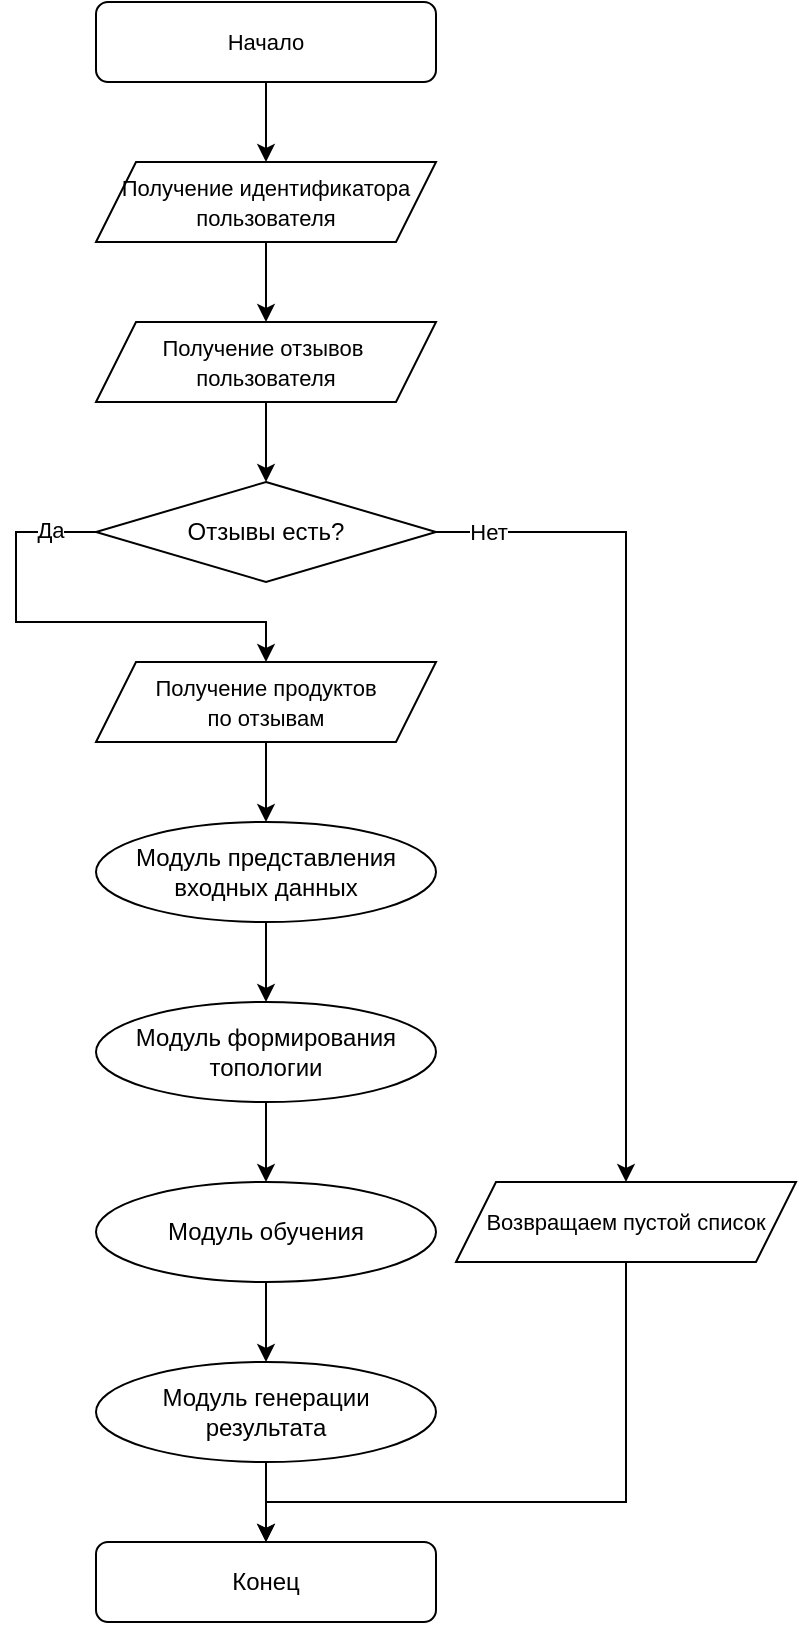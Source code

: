 <mxfile version="18.1.3" type="device"><diagram id="C5RBs43oDa-KdzZeNtuy" name="Page-1"><mxGraphModel dx="869" dy="599" grid="1" gridSize="10" guides="1" tooltips="1" connect="1" arrows="1" fold="1" page="1" pageScale="1" pageWidth="827" pageHeight="1169" math="0" shadow="0"><root><mxCell id="WIyWlLk6GJQsqaUBKTNV-0"/><mxCell id="WIyWlLk6GJQsqaUBKTNV-1" parent="WIyWlLk6GJQsqaUBKTNV-0"/><mxCell id="N8FqoMhzOTI4ok5tFhMA-0" style="edgeStyle=orthogonalEdgeStyle;rounded=0;orthogonalLoop=1;jettySize=auto;html=1;exitX=0.5;exitY=1;exitDx=0;exitDy=0;entryX=0.5;entryY=0;entryDx=0;entryDy=0;fontSize=11;" edge="1" parent="WIyWlLk6GJQsqaUBKTNV-1" source="N8FqoMhzOTI4ok5tFhMA-1" target="N8FqoMhzOTI4ok5tFhMA-3"><mxGeometry relative="1" as="geometry"/></mxCell><mxCell id="N8FqoMhzOTI4ok5tFhMA-1" value="&lt;font style=&quot;font-size: 11px&quot;&gt;Начало&lt;/font&gt;" style="rounded=1;whiteSpace=wrap;html=1;fontSize=12;glass=0;strokeWidth=1;shadow=0;" vertex="1" parent="WIyWlLk6GJQsqaUBKTNV-1"><mxGeometry x="510" y="80" width="170" height="40" as="geometry"/></mxCell><mxCell id="N8FqoMhzOTI4ok5tFhMA-2" style="edgeStyle=orthogonalEdgeStyle;rounded=0;orthogonalLoop=1;jettySize=auto;html=1;exitX=0.5;exitY=1;exitDx=0;exitDy=0;entryX=0.5;entryY=0;entryDx=0;entryDy=0;" edge="1" parent="WIyWlLk6GJQsqaUBKTNV-1" source="N8FqoMhzOTI4ok5tFhMA-3" target="N8FqoMhzOTI4ok5tFhMA-20"><mxGeometry relative="1" as="geometry"/></mxCell><mxCell id="N8FqoMhzOTI4ok5tFhMA-3" value="&lt;font style=&quot;font-size: 11px&quot;&gt;Получение идентификатора&lt;br&gt;пользователя&lt;br&gt;&lt;/font&gt;" style="shape=parallelogram;perimeter=parallelogramPerimeter;whiteSpace=wrap;html=1;fixedSize=1;fontFamily=Helvetica;fontSize=12;" vertex="1" parent="WIyWlLk6GJQsqaUBKTNV-1"><mxGeometry x="510" y="160" width="170" height="40" as="geometry"/></mxCell><mxCell id="N8FqoMhzOTI4ok5tFhMA-11" value="Конец" style="rounded=1;whiteSpace=wrap;html=1;fontSize=12;glass=0;strokeWidth=1;shadow=0;" vertex="1" parent="WIyWlLk6GJQsqaUBKTNV-1"><mxGeometry x="510" y="850" width="170" height="40" as="geometry"/></mxCell><mxCell id="N8FqoMhzOTI4ok5tFhMA-12" style="edgeStyle=orthogonalEdgeStyle;rounded=0;orthogonalLoop=1;jettySize=auto;html=1;exitX=0;exitY=0.5;exitDx=0;exitDy=0;entryX=0.5;entryY=0;entryDx=0;entryDy=0;fontSize=11;" edge="1" parent="WIyWlLk6GJQsqaUBKTNV-1" source="N8FqoMhzOTI4ok5tFhMA-16" target="N8FqoMhzOTI4ok5tFhMA-22"><mxGeometry relative="1" as="geometry"><Array as="points"><mxPoint x="470" y="345"/><mxPoint x="470" y="390"/><mxPoint x="595" y="390"/></Array><mxPoint x="595" y="490.0" as="targetPoint"/></mxGeometry></mxCell><mxCell id="N8FqoMhzOTI4ok5tFhMA-13" value="Да" style="edgeLabel;html=1;align=center;verticalAlign=middle;resizable=0;points=[];fontSize=11;" vertex="1" connectable="0" parent="N8FqoMhzOTI4ok5tFhMA-12"><mxGeometry x="-0.797" y="-1" relative="1" as="geometry"><mxPoint as="offset"/></mxGeometry></mxCell><mxCell id="N8FqoMhzOTI4ok5tFhMA-14" style="edgeStyle=orthogonalEdgeStyle;rounded=0;orthogonalLoop=1;jettySize=auto;html=1;exitX=1;exitY=0.5;exitDx=0;exitDy=0;fontSize=11;entryX=0.5;entryY=0;entryDx=0;entryDy=0;" edge="1" parent="WIyWlLk6GJQsqaUBKTNV-1" source="N8FqoMhzOTI4ok5tFhMA-16" target="N8FqoMhzOTI4ok5tFhMA-24"><mxGeometry relative="1" as="geometry"><mxPoint x="595" y="730" as="targetPoint"/><Array as="points"><mxPoint x="775" y="345"/></Array></mxGeometry></mxCell><mxCell id="N8FqoMhzOTI4ok5tFhMA-15" value="Нет" style="edgeLabel;html=1;align=center;verticalAlign=middle;resizable=0;points=[];fontSize=11;" vertex="1" connectable="0" parent="N8FqoMhzOTI4ok5tFhMA-14"><mxGeometry x="-0.869" relative="1" as="geometry"><mxPoint x="-2" as="offset"/></mxGeometry></mxCell><mxCell id="N8FqoMhzOTI4ok5tFhMA-16" value="Отзывы есть?" style="rhombus;whiteSpace=wrap;html=1;fontFamily=Helvetica;fontSize=12;" vertex="1" parent="WIyWlLk6GJQsqaUBKTNV-1"><mxGeometry x="510" y="320" width="170" height="50" as="geometry"/></mxCell><mxCell id="N8FqoMhzOTI4ok5tFhMA-19" style="edgeStyle=orthogonalEdgeStyle;rounded=0;orthogonalLoop=1;jettySize=auto;html=1;exitX=0.5;exitY=1;exitDx=0;exitDy=0;entryX=0.5;entryY=0;entryDx=0;entryDy=0;" edge="1" parent="WIyWlLk6GJQsqaUBKTNV-1" source="N8FqoMhzOTI4ok5tFhMA-20" target="N8FqoMhzOTI4ok5tFhMA-16"><mxGeometry relative="1" as="geometry"/></mxCell><mxCell id="N8FqoMhzOTI4ok5tFhMA-20" value="&lt;font style=&quot;font-size: 11px&quot;&gt;Получение отзывов&amp;nbsp;&lt;br&gt;пользователя&lt;br&gt;&lt;/font&gt;" style="shape=parallelogram;perimeter=parallelogramPerimeter;whiteSpace=wrap;html=1;fixedSize=1;fontFamily=Helvetica;fontSize=12;" vertex="1" parent="WIyWlLk6GJQsqaUBKTNV-1"><mxGeometry x="510" y="240" width="170" height="40" as="geometry"/></mxCell><mxCell id="N8FqoMhzOTI4ok5tFhMA-35" style="edgeStyle=orthogonalEdgeStyle;rounded=0;orthogonalLoop=1;jettySize=auto;html=1;exitX=0.5;exitY=1;exitDx=0;exitDy=0;entryX=0.5;entryY=0;entryDx=0;entryDy=0;" edge="1" parent="WIyWlLk6GJQsqaUBKTNV-1" source="N8FqoMhzOTI4ok5tFhMA-22" target="N8FqoMhzOTI4ok5tFhMA-27"><mxGeometry relative="1" as="geometry"/></mxCell><mxCell id="N8FqoMhzOTI4ok5tFhMA-22" value="&lt;font style=&quot;font-size: 11px&quot;&gt;Получение продуктов&lt;br&gt;по отзывам&lt;br&gt;&lt;/font&gt;" style="shape=parallelogram;perimeter=parallelogramPerimeter;whiteSpace=wrap;html=1;fixedSize=1;fontFamily=Helvetica;fontSize=12;" vertex="1" parent="WIyWlLk6GJQsqaUBKTNV-1"><mxGeometry x="510" y="410" width="170" height="40" as="geometry"/></mxCell><mxCell id="N8FqoMhzOTI4ok5tFhMA-25" style="edgeStyle=orthogonalEdgeStyle;rounded=0;orthogonalLoop=1;jettySize=auto;html=1;exitX=0.5;exitY=1;exitDx=0;exitDy=0;entryX=0.5;entryY=0;entryDx=0;entryDy=0;" edge="1" parent="WIyWlLk6GJQsqaUBKTNV-1" source="N8FqoMhzOTI4ok5tFhMA-24" target="N8FqoMhzOTI4ok5tFhMA-11"><mxGeometry relative="1" as="geometry"><Array as="points"><mxPoint x="775" y="830"/><mxPoint x="595" y="830"/></Array></mxGeometry></mxCell><mxCell id="N8FqoMhzOTI4ok5tFhMA-24" value="&lt;span style=&quot;font-size: 11px;&quot;&gt;Возвращаем пустой список&lt;/span&gt;" style="shape=parallelogram;perimeter=parallelogramPerimeter;whiteSpace=wrap;html=1;fixedSize=1;fontFamily=Helvetica;fontSize=12;" vertex="1" parent="WIyWlLk6GJQsqaUBKTNV-1"><mxGeometry x="690" y="670" width="170" height="40" as="geometry"/></mxCell><mxCell id="N8FqoMhzOTI4ok5tFhMA-30" style="edgeStyle=orthogonalEdgeStyle;rounded=0;orthogonalLoop=1;jettySize=auto;html=1;exitX=0.5;exitY=1;exitDx=0;exitDy=0;entryX=0.5;entryY=0;entryDx=0;entryDy=0;" edge="1" parent="WIyWlLk6GJQsqaUBKTNV-1" source="N8FqoMhzOTI4ok5tFhMA-26" target="N8FqoMhzOTI4ok5tFhMA-29"><mxGeometry relative="1" as="geometry"/></mxCell><mxCell id="N8FqoMhzOTI4ok5tFhMA-26" value="Модуль формирования&lt;br&gt;топологии" style="ellipse;whiteSpace=wrap;html=1;" vertex="1" parent="WIyWlLk6GJQsqaUBKTNV-1"><mxGeometry x="510" y="580" width="170" height="50" as="geometry"/></mxCell><mxCell id="N8FqoMhzOTI4ok5tFhMA-28" style="edgeStyle=orthogonalEdgeStyle;rounded=0;orthogonalLoop=1;jettySize=auto;html=1;exitX=0.5;exitY=1;exitDx=0;exitDy=0;entryX=0.5;entryY=0;entryDx=0;entryDy=0;" edge="1" parent="WIyWlLk6GJQsqaUBKTNV-1" source="N8FqoMhzOTI4ok5tFhMA-27" target="N8FqoMhzOTI4ok5tFhMA-26"><mxGeometry relative="1" as="geometry"/></mxCell><mxCell id="N8FqoMhzOTI4ok5tFhMA-27" value="Модуль представления&lt;br&gt;входных данных" style="ellipse;whiteSpace=wrap;html=1;" vertex="1" parent="WIyWlLk6GJQsqaUBKTNV-1"><mxGeometry x="510" y="490" width="170" height="50" as="geometry"/></mxCell><mxCell id="N8FqoMhzOTI4ok5tFhMA-32" style="edgeStyle=orthogonalEdgeStyle;rounded=0;orthogonalLoop=1;jettySize=auto;html=1;exitX=0.5;exitY=1;exitDx=0;exitDy=0;entryX=0.5;entryY=0;entryDx=0;entryDy=0;" edge="1" parent="WIyWlLk6GJQsqaUBKTNV-1" source="N8FqoMhzOTI4ok5tFhMA-29" target="N8FqoMhzOTI4ok5tFhMA-31"><mxGeometry relative="1" as="geometry"/></mxCell><mxCell id="N8FqoMhzOTI4ok5tFhMA-29" value="Модуль обучения" style="ellipse;whiteSpace=wrap;html=1;" vertex="1" parent="WIyWlLk6GJQsqaUBKTNV-1"><mxGeometry x="510" y="670" width="170" height="50" as="geometry"/></mxCell><mxCell id="N8FqoMhzOTI4ok5tFhMA-33" style="edgeStyle=orthogonalEdgeStyle;rounded=0;orthogonalLoop=1;jettySize=auto;html=1;exitX=0.5;exitY=1;exitDx=0;exitDy=0;entryX=0.5;entryY=0;entryDx=0;entryDy=0;" edge="1" parent="WIyWlLk6GJQsqaUBKTNV-1" source="N8FqoMhzOTI4ok5tFhMA-31" target="N8FqoMhzOTI4ok5tFhMA-11"><mxGeometry relative="1" as="geometry"/></mxCell><mxCell id="N8FqoMhzOTI4ok5tFhMA-31" value="Модуль генерации&lt;br&gt;результата" style="ellipse;whiteSpace=wrap;html=1;" vertex="1" parent="WIyWlLk6GJQsqaUBKTNV-1"><mxGeometry x="510" y="760" width="170" height="50" as="geometry"/></mxCell></root></mxGraphModel></diagram></mxfile>